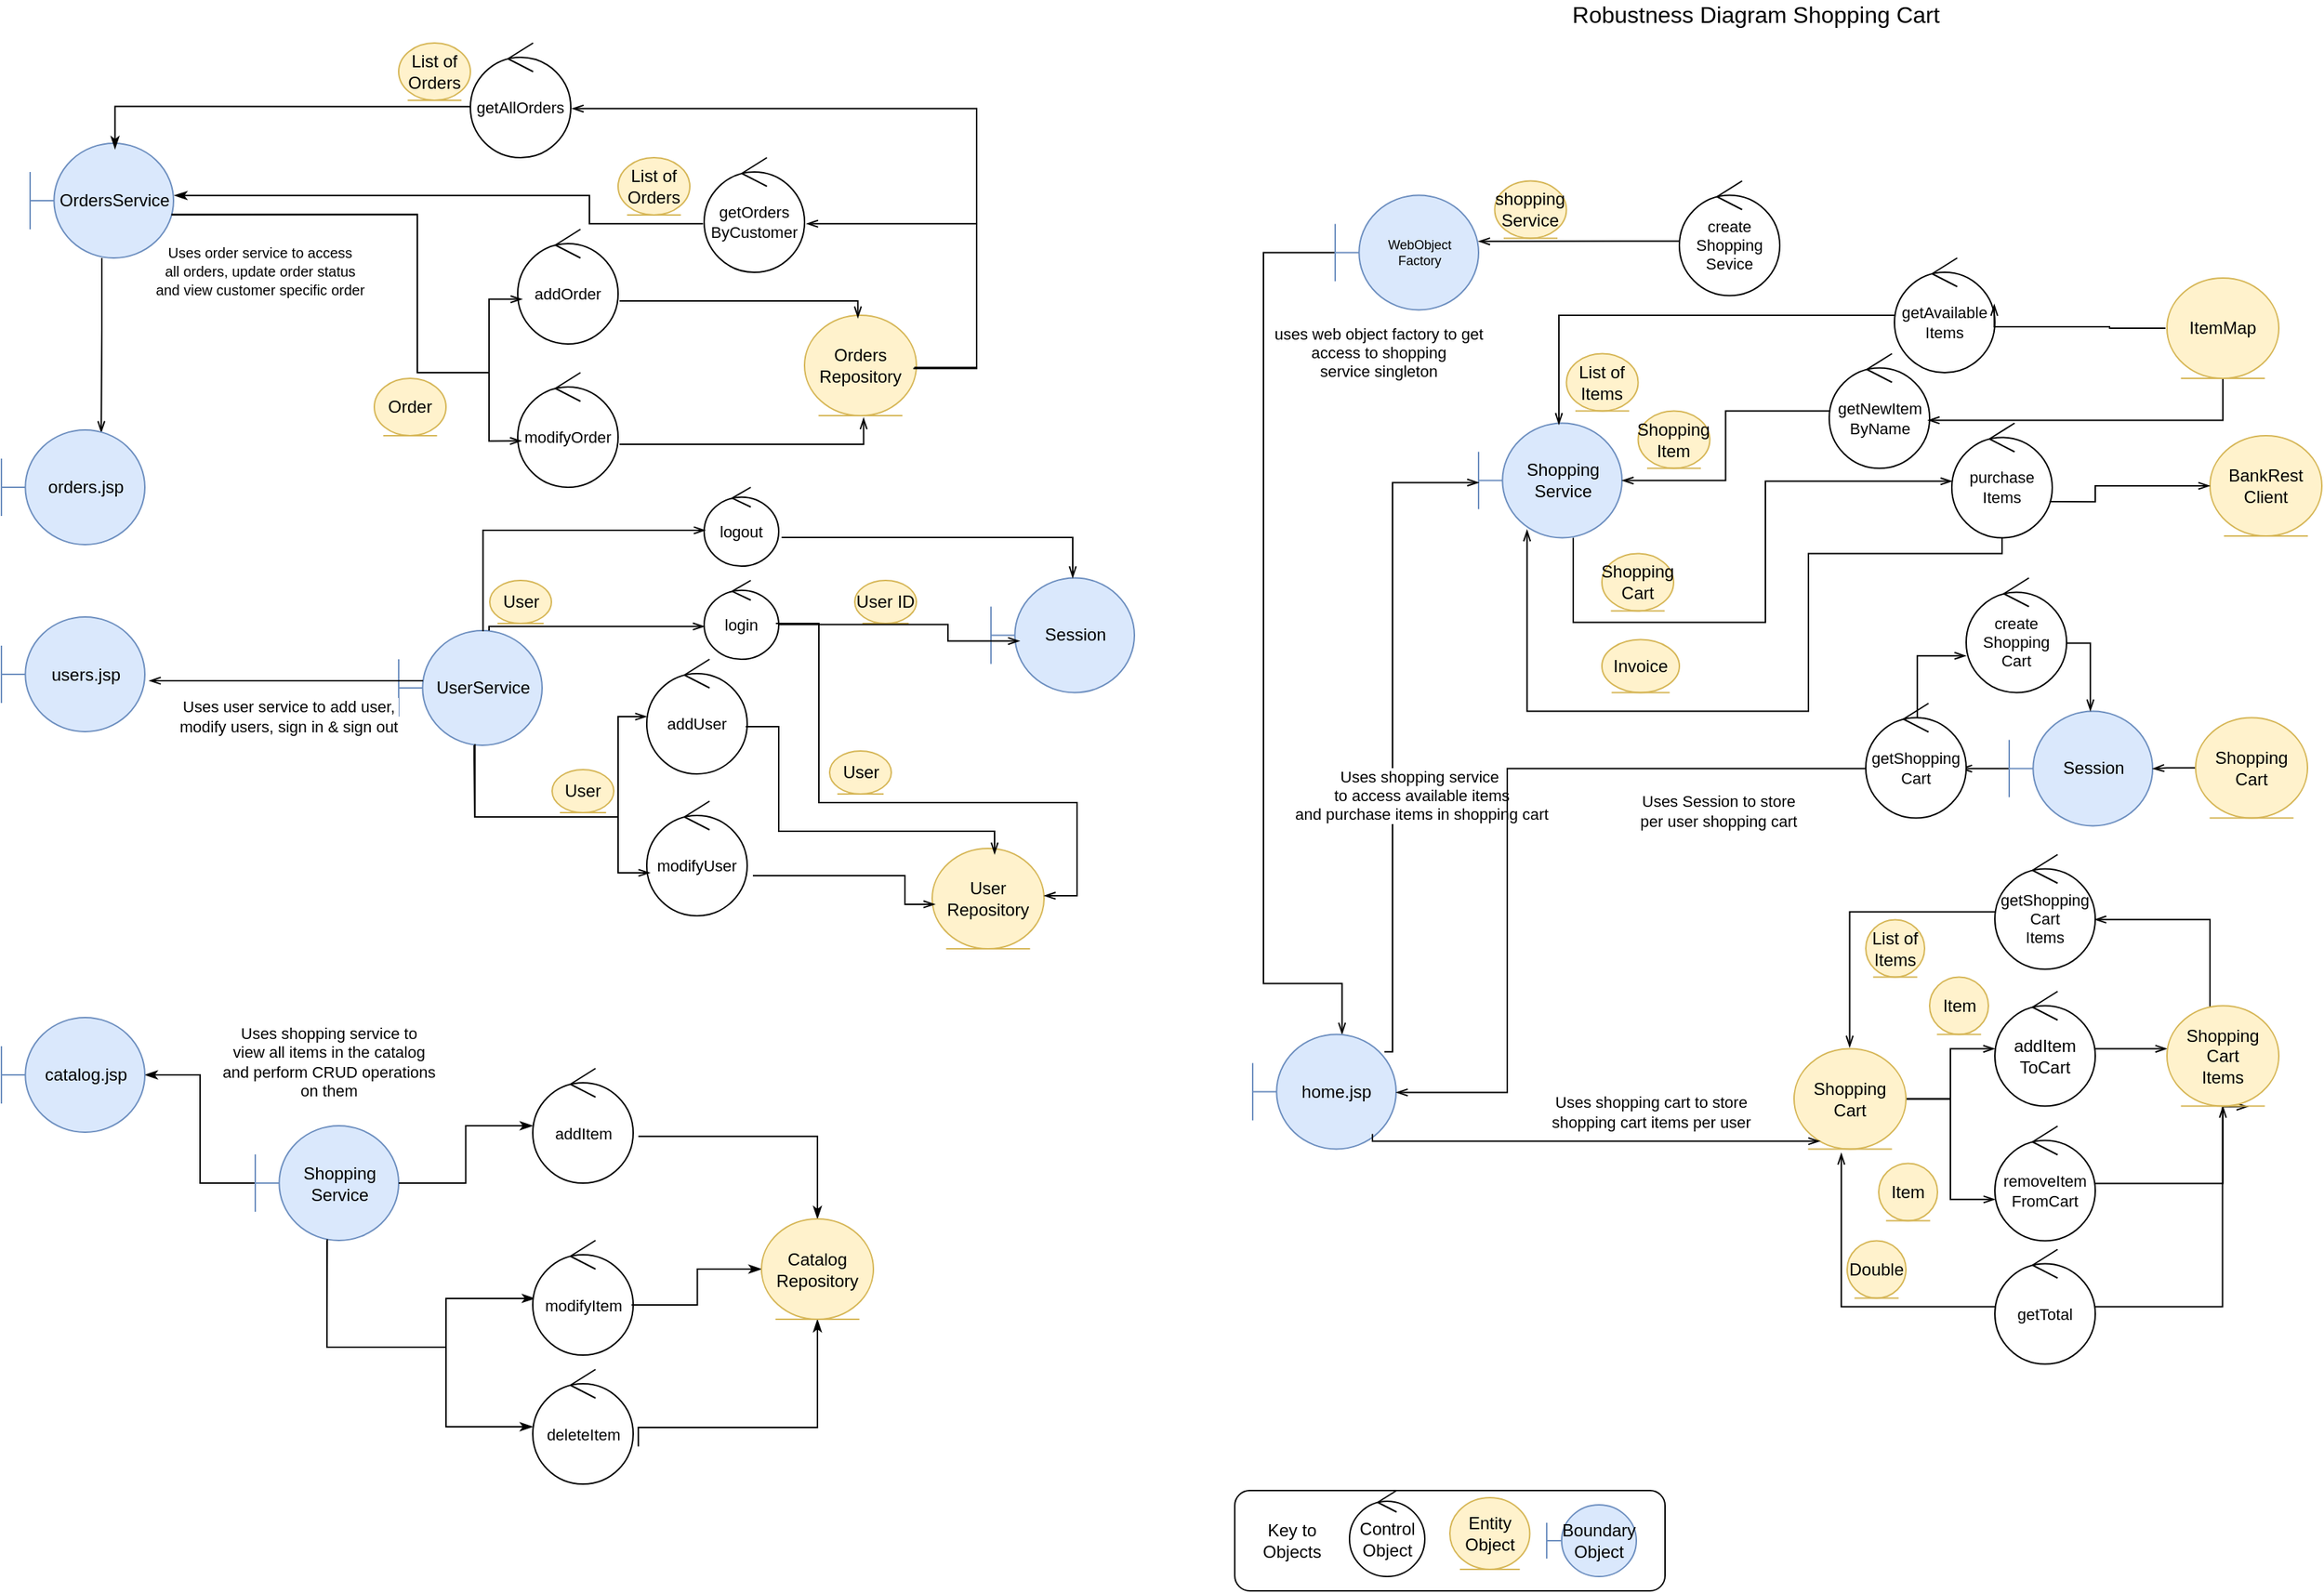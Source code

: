<mxfile version="15.3.5" type="device"><diagram id="0575e87b-8c2b-2d22-6455-2bd15a80e59f" name="Page-1"><mxGraphModel dx="1618" dy="559" grid="1" gridSize="10" guides="1" tooltips="1" connect="0" arrows="1" fold="1" page="1" pageScale="1" pageWidth="827" pageHeight="1169" background="#ffffff" math="0" shadow="0"><root><mxCell id="0"/><mxCell id="1" parent="0"/><mxCell id="65" value="" style="rounded=1;whiteSpace=wrap;html=1;" parent="1" vertex="1"><mxGeometry x="50" y="1050" width="300" height="70" as="geometry"/></mxCell><mxCell id="59" value="Control Object" style="ellipse;shape=umlControl;whiteSpace=wrap;html=1;" parent="1" vertex="1"><mxGeometry x="130" y="1050" width="52.5" height="60" as="geometry"/></mxCell><mxCell id="60" value="Entity Object" style="ellipse;shape=umlEntity;whiteSpace=wrap;html=1;fillColor=#fff2cc;strokeColor=#d6b656;" parent="1" vertex="1"><mxGeometry x="200" y="1055" width="55.71" height="50" as="geometry"/></mxCell><mxCell id="61" value="Boundary Object" style="shape=umlBoundary;whiteSpace=wrap;html=1;fillColor=#dae8fc;strokeColor=#6c8ebf;" parent="1" vertex="1"><mxGeometry x="267.5" y="1060" width="62.5" height="50" as="geometry"/></mxCell><mxCell id="62" value="Key to Objects" style="text;html=1;strokeColor=none;fillColor=none;align=center;verticalAlign=middle;whiteSpace=wrap;rounded=0;" parent="1" vertex="1"><mxGeometry x="70" y="1075" width="40" height="20" as="geometry"/></mxCell><mxCell id="66" value="Robustness Diagram Shopping Cart" style="text;html=1;strokeColor=none;fillColor=none;align=center;verticalAlign=middle;whiteSpace=wrap;rounded=0;fontSize=16;" parent="1" vertex="1"><mxGeometry x="206" y="10" width="415" height="20" as="geometry"/></mxCell><mxCell id="hsn06Shv7mrSaAfWIybt-96" style="edgeStyle=orthogonalEdgeStyle;rounded=0;orthogonalLoop=1;jettySize=auto;html=1;entryX=0.004;entryY=0.507;entryDx=0;entryDy=0;entryPerimeter=0;endArrow=openThin;endFill=0;fontSize=11;" parent="1" source="hsn06Shv7mrSaAfWIybt-66" target="hsn06Shv7mrSaAfWIybt-86" edge="1"><mxGeometry relative="1" as="geometry"><Array as="points"><mxPoint x="286" y="444.25"/><mxPoint x="420" y="444.25"/><mxPoint x="420" y="346.25"/></Array></mxGeometry></mxCell><mxCell id="hsn06Shv7mrSaAfWIybt-66" value="Shopping&lt;br&gt;Service" style="shape=umlBoundary;whiteSpace=wrap;html=1;fillColor=#dae8fc;strokeColor=#6c8ebf;" parent="1" vertex="1"><mxGeometry x="220" y="305.25" width="100" height="80" as="geometry"/></mxCell><mxCell id="hsn06Shv7mrSaAfWIybt-128" style="edgeStyle=orthogonalEdgeStyle;rounded=0;orthogonalLoop=1;jettySize=auto;html=1;endArrow=openThin;endFill=0;fontSize=11;entryX=0.943;entryY=0.569;entryDx=0;entryDy=0;entryPerimeter=0;" parent="1" source="hsn06Shv7mrSaAfWIybt-67" target="hsn06Shv7mrSaAfWIybt-79" edge="1"><mxGeometry relative="1" as="geometry"><Array as="points"><mxPoint x="580" y="546.25"/></Array></mxGeometry></mxCell><mxCell id="hsn06Shv7mrSaAfWIybt-67" value="Session" style="shape=umlBoundary;whiteSpace=wrap;html=1;fillColor=#dae8fc;strokeColor=#6c8ebf;" parent="1" vertex="1"><mxGeometry x="590" y="506.25" width="100" height="80" as="geometry"/></mxCell><mxCell id="hsn06Shv7mrSaAfWIybt-70" value="Invoice" style="ellipse;shape=umlEntity;whiteSpace=wrap;html=1;fillColor=#fff2cc;strokeColor=#d6b656;" parent="1" vertex="1"><mxGeometry x="306" y="456.25" width="54" height="37" as="geometry"/></mxCell><mxCell id="hsn06Shv7mrSaAfWIybt-110" value="uses web object factory to get &lt;br&gt;access to shopping &lt;br&gt;service singleton" style="edgeStyle=orthogonalEdgeStyle;rounded=0;orthogonalLoop=1;jettySize=auto;html=1;entryX=0.623;entryY=0;entryDx=0;entryDy=0;entryPerimeter=0;endArrow=openThin;endFill=0;fontSize=11;" parent="1" source="hsn06Shv7mrSaAfWIybt-71" target="hsn06Shv7mrSaAfWIybt-72" edge="1"><mxGeometry x="-1" y="76" relative="1" as="geometry"><mxPoint x="30" y="-6" as="offset"/><Array as="points"><mxPoint x="70" y="186.25"/><mxPoint x="70" y="696.25"/><mxPoint x="125" y="696.25"/></Array></mxGeometry></mxCell><mxCell id="hsn06Shv7mrSaAfWIybt-71" value="WebObject&lt;br&gt;Factory" style="shape=umlBoundary;whiteSpace=wrap;html=1;fillColor=#dae8fc;strokeColor=#6c8ebf;fontSize=9;" parent="1" vertex="1"><mxGeometry x="120" y="146.25" width="100" height="80" as="geometry"/></mxCell><mxCell id="hsn06Shv7mrSaAfWIybt-134" value="Uses shopping service&amp;nbsp;&lt;br&gt;to access available items&lt;br&gt;and purchase items in shopping cart" style="edgeStyle=orthogonalEdgeStyle;rounded=0;orthogonalLoop=1;jettySize=auto;html=1;entryX=0.002;entryY=0.518;entryDx=0;entryDy=0;entryPerimeter=0;endArrow=openThin;endFill=0;fontSize=11;exitX=0.918;exitY=0.152;exitDx=0;exitDy=0;exitPerimeter=0;" parent="1" source="hsn06Shv7mrSaAfWIybt-72" target="hsn06Shv7mrSaAfWIybt-66" edge="1"><mxGeometry x="-0.197" y="-20" relative="1" as="geometry"><Array as="points"><mxPoint x="160" y="744.25"/><mxPoint x="160" y="346.25"/></Array><mxPoint y="1" as="offset"/></mxGeometry></mxCell><mxCell id="hsn06Shv7mrSaAfWIybt-72" value="home.jsp" style="shape=umlBoundary;whiteSpace=wrap;html=1;fillColor=#dae8fc;strokeColor=#6c8ebf;" parent="1" vertex="1"><mxGeometry x="62.5" y="731.75" width="100" height="80" as="geometry"/></mxCell><mxCell id="hsn06Shv7mrSaAfWIybt-117" style="edgeStyle=orthogonalEdgeStyle;rounded=0;orthogonalLoop=1;jettySize=auto;html=1;endArrow=openThin;endFill=0;fontSize=11;" parent="1" source="hsn06Shv7mrSaAfWIybt-73" edge="1"><mxGeometry relative="1" as="geometry"><mxPoint x="700" y="741.75" as="targetPoint"/></mxGeometry></mxCell><mxCell id="hsn06Shv7mrSaAfWIybt-73" value="addItem&lt;br style=&quot;font-size: 12px;&quot;&gt;ToCart" style="ellipse;shape=umlControl;whiteSpace=wrap;html=1;fontSize=12;" parent="1" vertex="1"><mxGeometry x="580" y="701.75" width="70" height="80" as="geometry"/></mxCell><mxCell id="hsn06Shv7mrSaAfWIybt-118" style="edgeStyle=orthogonalEdgeStyle;rounded=0;orthogonalLoop=1;jettySize=auto;html=1;endArrow=openThin;endFill=0;fontSize=11;" parent="1" source="hsn06Shv7mrSaAfWIybt-74" target="hsn06Shv7mrSaAfWIybt-102" edge="1"><mxGeometry relative="1" as="geometry"/></mxCell><mxCell id="hsn06Shv7mrSaAfWIybt-74" value="removeItem&lt;br style=&quot;font-size: 11px;&quot;&gt;FromCart" style="ellipse;shape=umlControl;whiteSpace=wrap;html=1;fontSize=11;" parent="1" vertex="1"><mxGeometry x="580" y="795.75" width="70" height="80" as="geometry"/></mxCell><mxCell id="hsn06Shv7mrSaAfWIybt-109" style="edgeStyle=orthogonalEdgeStyle;rounded=0;orthogonalLoop=1;jettySize=auto;html=1;endArrow=openThin;endFill=0;fontSize=11;entryX=0.999;entryY=0.402;entryDx=0;entryDy=0;entryPerimeter=0;" parent="1" source="hsn06Shv7mrSaAfWIybt-75" target="hsn06Shv7mrSaAfWIybt-71" edge="1"><mxGeometry relative="1" as="geometry"><Array as="points"><mxPoint x="320" y="178.25"/><mxPoint x="320" y="178.25"/></Array></mxGeometry></mxCell><mxCell id="hsn06Shv7mrSaAfWIybt-75" value="create&lt;br&gt;Shopping&lt;br&gt;Sevice" style="ellipse;shape=umlControl;whiteSpace=wrap;html=1;fontSize=11;" parent="1" vertex="1"><mxGeometry x="360" y="136.25" width="70" height="80" as="geometry"/></mxCell><mxCell id="hsn06Shv7mrSaAfWIybt-93" style="edgeStyle=orthogonalEdgeStyle;rounded=0;orthogonalLoop=1;jettySize=auto;html=1;entryX=0.56;entryY=0.013;entryDx=0;entryDy=0;entryPerimeter=0;endArrow=openThin;endFill=0;fontSize=11;" parent="1" source="hsn06Shv7mrSaAfWIybt-76" target="hsn06Shv7mrSaAfWIybt-66" edge="1"><mxGeometry relative="1" as="geometry"/></mxCell><mxCell id="hsn06Shv7mrSaAfWIybt-76" value="getAvailable&lt;br style=&quot;font-size: 11px;&quot;&gt;Items" style="ellipse;shape=umlControl;whiteSpace=wrap;html=1;fontSize=11;" parent="1" vertex="1"><mxGeometry x="510" y="190" width="70" height="80" as="geometry"/></mxCell><mxCell id="hsn06Shv7mrSaAfWIybt-120" style="edgeStyle=orthogonalEdgeStyle;rounded=0;orthogonalLoop=1;jettySize=auto;html=1;endArrow=openThin;endFill=0;fontSize=11;" parent="1" source="hsn06Shv7mrSaAfWIybt-77" edge="1"><mxGeometry relative="1" as="geometry"><mxPoint x="478.75" y="740.75" as="targetPoint"/><Array as="points"><mxPoint x="478.75" y="646.75"/><mxPoint x="478.75" y="740.75"/></Array></mxGeometry></mxCell><mxCell id="hsn06Shv7mrSaAfWIybt-77" value="getShopping&lt;br&gt;Cart&lt;br&gt;Items" style="ellipse;shape=umlControl;whiteSpace=wrap;html=1;fontSize=11;" parent="1" vertex="1"><mxGeometry x="580" y="606.25" width="70" height="80" as="geometry"/></mxCell><mxCell id="hsn06Shv7mrSaAfWIybt-119" style="edgeStyle=orthogonalEdgeStyle;rounded=0;orthogonalLoop=1;jettySize=auto;html=1;entryX=0.726;entryY=1.006;entryDx=0;entryDy=0;entryPerimeter=0;endArrow=openThin;endFill=0;fontSize=11;" parent="1" source="hsn06Shv7mrSaAfWIybt-78" target="hsn06Shv7mrSaAfWIybt-102" edge="1"><mxGeometry relative="1" as="geometry"><Array as="points"><mxPoint x="738.75" y="921.75"/><mxPoint x="738.75" y="781.75"/></Array></mxGeometry></mxCell><mxCell id="hsn06Shv7mrSaAfWIybt-124" value="" style="edgeStyle=orthogonalEdgeStyle;rounded=0;orthogonalLoop=1;jettySize=auto;html=1;entryX=0.422;entryY=1.039;entryDx=0;entryDy=0;entryPerimeter=0;endArrow=openThin;endFill=0;fontSize=11;" parent="1" source="hsn06Shv7mrSaAfWIybt-78" target="hsn06Shv7mrSaAfWIybt-103" edge="1"><mxGeometry x="-0.254" y="-30" relative="1" as="geometry"><mxPoint as="offset"/></mxGeometry></mxCell><mxCell id="hsn06Shv7mrSaAfWIybt-78" value="getTotal" style="ellipse;shape=umlControl;whiteSpace=wrap;html=1;fontSize=11;" parent="1" vertex="1"><mxGeometry x="580" y="881.75" width="70" height="80" as="geometry"/></mxCell><mxCell id="hsn06Shv7mrSaAfWIybt-115" value="Uses Session to store &lt;br&gt;per user shopping cart" style="edgeStyle=orthogonalEdgeStyle;rounded=0;orthogonalLoop=1;jettySize=auto;html=1;endArrow=openThin;endFill=0;fontSize=11;" parent="1" source="hsn06Shv7mrSaAfWIybt-79" target="hsn06Shv7mrSaAfWIybt-72" edge="1"><mxGeometry x="-0.627" y="30" relative="1" as="geometry"><mxPoint x="201.77" y="336.25" as="targetPoint"/><mxPoint as="offset"/><Array as="points"><mxPoint x="240" y="546.25"/><mxPoint x="240" y="772.25"/></Array></mxGeometry></mxCell><mxCell id="hsn06Shv7mrSaAfWIybt-131" style="edgeStyle=orthogonalEdgeStyle;rounded=0;orthogonalLoop=1;jettySize=auto;html=1;entryX=-0.001;entryY=0.679;entryDx=0;entryDy=0;entryPerimeter=0;endArrow=openThin;endFill=0;fontSize=11;exitX=0.513;exitY=0.151;exitDx=0;exitDy=0;exitPerimeter=0;" parent="1" source="hsn06Shv7mrSaAfWIybt-79" target="hsn06Shv7mrSaAfWIybt-80" edge="1"><mxGeometry relative="1" as="geometry"><mxPoint x="365.46" y="398.19" as="targetPoint"/><Array as="points"><mxPoint x="526" y="467.25"/></Array></mxGeometry></mxCell><mxCell id="hsn06Shv7mrSaAfWIybt-79" value="getShopping&lt;br&gt;Cart" style="ellipse;shape=umlControl;whiteSpace=wrap;html=1;fontSize=11;" parent="1" vertex="1"><mxGeometry x="490" y="500.75" width="70" height="80" as="geometry"/></mxCell><mxCell id="hsn06Shv7mrSaAfWIybt-112" style="edgeStyle=orthogonalEdgeStyle;rounded=0;orthogonalLoop=1;jettySize=auto;html=1;endArrow=openThin;endFill=0;fontSize=11;exitX=0.987;exitY=0.568;exitDx=0;exitDy=0;exitPerimeter=0;entryX=0.566;entryY=-0.001;entryDx=0;entryDy=0;entryPerimeter=0;" parent="1" source="hsn06Shv7mrSaAfWIybt-80" target="hsn06Shv7mrSaAfWIybt-67" edge="1"><mxGeometry relative="1" as="geometry"><mxPoint x="435.25" y="392.809" as="sourcePoint"/><mxPoint x="520" y="476.25" as="targetPoint"/><Array as="points"><mxPoint x="647" y="458.25"/></Array></mxGeometry></mxCell><mxCell id="hsn06Shv7mrSaAfWIybt-80" value="create&lt;br&gt;Shopping&lt;br&gt;Cart" style="ellipse;shape=umlControl;whiteSpace=wrap;html=1;fontSize=11;" parent="1" vertex="1"><mxGeometry x="560" y="413.25" width="70" height="80" as="geometry"/></mxCell><mxCell id="hsn06Shv7mrSaAfWIybt-94" style="edgeStyle=orthogonalEdgeStyle;rounded=0;orthogonalLoop=1;jettySize=auto;html=1;endArrow=openThin;endFill=0;fontSize=11;" parent="1" source="hsn06Shv7mrSaAfWIybt-83" target="hsn06Shv7mrSaAfWIybt-66" edge="1"><mxGeometry relative="1" as="geometry"/></mxCell><mxCell id="hsn06Shv7mrSaAfWIybt-83" value="getNewItem&lt;br&gt;ByName" style="ellipse;shape=umlControl;whiteSpace=wrap;html=1;fontSize=11;" parent="1" vertex="1"><mxGeometry x="464.5" y="256.75" width="70" height="80" as="geometry"/></mxCell><mxCell id="hsn06Shv7mrSaAfWIybt-97" style="edgeStyle=orthogonalEdgeStyle;rounded=0;orthogonalLoop=1;jettySize=auto;html=1;entryX=0.338;entryY=0.929;entryDx=0;entryDy=0;entryPerimeter=0;endArrow=openThin;endFill=0;fontSize=11;" parent="1" source="hsn06Shv7mrSaAfWIybt-86" target="hsn06Shv7mrSaAfWIybt-66" edge="1"><mxGeometry relative="1" as="geometry"><Array as="points"><mxPoint x="585" y="396.25"/><mxPoint x="450" y="396.25"/><mxPoint x="450" y="506.25"/><mxPoint x="254" y="506.25"/></Array></mxGeometry></mxCell><mxCell id="hsn06Shv7mrSaAfWIybt-86" value="purchase&lt;br&gt;Items" style="ellipse;shape=umlControl;whiteSpace=wrap;html=1;fontSize=11;" parent="1" vertex="1"><mxGeometry x="550" y="305.25" width="70" height="80" as="geometry"/></mxCell><mxCell id="hsn06Shv7mrSaAfWIybt-87" value="Shopping Cart" style="ellipse;shape=umlEntity;whiteSpace=wrap;html=1;fillColor=#fff2cc;strokeColor=#d6b656;" parent="1" vertex="1"><mxGeometry x="306" y="396.25" width="50" height="40" as="geometry"/></mxCell><mxCell id="hsn06Shv7mrSaAfWIybt-95" style="edgeStyle=orthogonalEdgeStyle;rounded=0;orthogonalLoop=1;jettySize=auto;html=1;endArrow=openThin;endFill=0;fontSize=11;entryX=0.983;entryY=0.581;entryDx=0;entryDy=0;entryPerimeter=0;" parent="1" source="hsn06Shv7mrSaAfWIybt-88" target="hsn06Shv7mrSaAfWIybt-83" edge="1"><mxGeometry relative="1" as="geometry"><mxPoint x="476" y="345.25" as="targetPoint"/><Array as="points"><mxPoint x="739" y="303"/></Array></mxGeometry></mxCell><mxCell id="hsn06Shv7mrSaAfWIybt-100" style="edgeStyle=orthogonalEdgeStyle;rounded=0;orthogonalLoop=1;jettySize=auto;html=1;entryX=0.994;entryY=0.403;entryDx=0;entryDy=0;entryPerimeter=0;endArrow=openThin;endFill=0;fontSize=11;exitX=-0.013;exitY=0.5;exitDx=0;exitDy=0;exitPerimeter=0;" parent="1" source="hsn06Shv7mrSaAfWIybt-88" target="hsn06Shv7mrSaAfWIybt-76" edge="1"><mxGeometry relative="1" as="geometry"><Array as="points"><mxPoint x="660" y="239"/><mxPoint x="660" y="238"/><mxPoint x="580" y="238"/></Array></mxGeometry></mxCell><mxCell id="hsn06Shv7mrSaAfWIybt-88" value="ItemMap" style="ellipse;shape=umlEntity;whiteSpace=wrap;html=1;fillColor=#fff2cc;strokeColor=#d6b656;" parent="1" vertex="1"><mxGeometry x="700" y="204" width="78" height="70" as="geometry"/></mxCell><mxCell id="hsn06Shv7mrSaAfWIybt-98" value="List of Items" style="ellipse;shape=umlEntity;whiteSpace=wrap;html=1;fillColor=#fff2cc;strokeColor=#d6b656;" parent="1" vertex="1"><mxGeometry x="281.25" y="256.75" width="50" height="40" as="geometry"/></mxCell><mxCell id="hsn06Shv7mrSaAfWIybt-99" value="Shopping&lt;br&gt;Item" style="ellipse;shape=umlEntity;whiteSpace=wrap;html=1;fillColor=#fff2cc;strokeColor=#d6b656;" parent="1" vertex="1"><mxGeometry x="331.25" y="296.75" width="50" height="40" as="geometry"/></mxCell><mxCell id="hsn06Shv7mrSaAfWIybt-133" style="edgeStyle=orthogonalEdgeStyle;rounded=0;orthogonalLoop=1;jettySize=auto;html=1;endArrow=openThin;endFill=0;fontSize=11;" parent="1" source="hsn06Shv7mrSaAfWIybt-101" target="hsn06Shv7mrSaAfWIybt-67" edge="1"><mxGeometry relative="1" as="geometry"/></mxCell><mxCell id="hsn06Shv7mrSaAfWIybt-101" value="Shopping Cart" style="ellipse;shape=umlEntity;whiteSpace=wrap;html=1;fillColor=#fff2cc;strokeColor=#d6b656;" parent="1" vertex="1"><mxGeometry x="720" y="510.75" width="78" height="70" as="geometry"/></mxCell><mxCell id="hsn06Shv7mrSaAfWIybt-116" style="edgeStyle=orthogonalEdgeStyle;rounded=0;orthogonalLoop=1;jettySize=auto;html=1;entryX=0.994;entryY=0.567;entryDx=0;entryDy=0;entryPerimeter=0;endArrow=openThin;endFill=0;fontSize=11;" parent="1" source="hsn06Shv7mrSaAfWIybt-102" target="hsn06Shv7mrSaAfWIybt-77" edge="1"><mxGeometry relative="1" as="geometry"><Array as="points"><mxPoint x="730" y="746.75"/><mxPoint x="730" y="651.75"/></Array></mxGeometry></mxCell><mxCell id="hsn06Shv7mrSaAfWIybt-102" value="Shopping Cart&lt;br&gt;Items" style="ellipse;shape=umlEntity;whiteSpace=wrap;html=1;fillColor=#fff2cc;strokeColor=#d6b656;" parent="1" vertex="1"><mxGeometry x="700" y="711.75" width="78" height="70" as="geometry"/></mxCell><mxCell id="hsn06Shv7mrSaAfWIybt-121" style="edgeStyle=orthogonalEdgeStyle;rounded=0;orthogonalLoop=1;jettySize=auto;html=1;endArrow=openThin;endFill=0;fontSize=11;" parent="1" source="hsn06Shv7mrSaAfWIybt-103" target="hsn06Shv7mrSaAfWIybt-73" edge="1"><mxGeometry relative="1" as="geometry"/></mxCell><mxCell id="hsn06Shv7mrSaAfWIybt-122" style="edgeStyle=orthogonalEdgeStyle;rounded=0;orthogonalLoop=1;jettySize=auto;html=1;entryX=0.003;entryY=0.639;entryDx=0;entryDy=0;entryPerimeter=0;endArrow=openThin;endFill=0;fontSize=11;" parent="1" source="hsn06Shv7mrSaAfWIybt-103" target="hsn06Shv7mrSaAfWIybt-74" edge="1"><mxGeometry relative="1" as="geometry"/></mxCell><mxCell id="hsn06Shv7mrSaAfWIybt-103" value="Shopping Cart" style="ellipse;shape=umlEntity;whiteSpace=wrap;html=1;fillColor=#fff2cc;strokeColor=#d6b656;" parent="1" vertex="1"><mxGeometry x="440" y="741.75" width="78" height="70" as="geometry"/></mxCell><mxCell id="hsn06Shv7mrSaAfWIybt-108" value="shopping&lt;br&gt;Service" style="ellipse;shape=umlEntity;whiteSpace=wrap;html=1;fillColor=#fff2cc;strokeColor=#d6b656;" parent="1" vertex="1"><mxGeometry x="231.25" y="136.25" width="50" height="40" as="geometry"/></mxCell><mxCell id="hsn06Shv7mrSaAfWIybt-125" value="Item" style="ellipse;shape=umlEntity;whiteSpace=wrap;html=1;fillColor=#fff2cc;strokeColor=#d6b656;" parent="1" vertex="1"><mxGeometry x="534.5" y="691.75" width="41" height="40" as="geometry"/></mxCell><mxCell id="hsn06Shv7mrSaAfWIybt-126" value="Item" style="ellipse;shape=umlEntity;whiteSpace=wrap;html=1;fillColor=#fff2cc;strokeColor=#d6b656;" parent="1" vertex="1"><mxGeometry x="499" y="821.75" width="41" height="40" as="geometry"/></mxCell><mxCell id="hsn06Shv7mrSaAfWIybt-127" value="List of Items" style="ellipse;shape=umlEntity;whiteSpace=wrap;html=1;fillColor=#fff2cc;strokeColor=#d6b656;" parent="1" vertex="1"><mxGeometry x="490" y="651.75" width="41" height="40" as="geometry"/></mxCell><mxCell id="a5RjnmAARQbRS1fINtlP-67" value="Double" style="ellipse;shape=umlEntity;whiteSpace=wrap;html=1;fillColor=#fff2cc;strokeColor=#d6b656;" parent="1" vertex="1"><mxGeometry x="477" y="875.75" width="41" height="40" as="geometry"/></mxCell><mxCell id="a5RjnmAARQbRS1fINtlP-69" value="OrdersService" style="shape=umlBoundary;whiteSpace=wrap;html=1;fillColor=#dae8fc;strokeColor=#6c8ebf;" parent="1" vertex="1"><mxGeometry x="-790" y="110" width="100" height="80" as="geometry"/></mxCell><mxCell id="a5RjnmAARQbRS1fINtlP-70" value="&lt;font style=&quot;font-size: 10px&quot;&gt;Uses order service to access &lt;br&gt;all orders, update order status&lt;br&gt;and view customer specific order&lt;/font&gt;" style="edgeStyle=orthogonalEdgeStyle;rounded=0;orthogonalLoop=1;jettySize=auto;html=1;endArrow=openThin;endFill=0;fontSize=11;entryX=0.696;entryY=0.024;entryDx=0;entryDy=0;entryPerimeter=0;" parent="1" source="a5RjnmAARQbRS1fINtlP-69" target="a5RjnmAARQbRS1fINtlP-87" edge="1"><mxGeometry x="-0.849" y="110" relative="1" as="geometry"><mxPoint as="offset"/><mxPoint x="150" y="380" as="sourcePoint"/><mxPoint x="154.8" y="925.5" as="targetPoint"/><Array as="points"><mxPoint x="-740" y="240"/><mxPoint x="-740" y="240"/></Array></mxGeometry></mxCell><mxCell id="a5RjnmAARQbRS1fINtlP-71" value="getAllOrders" style="ellipse;shape=umlControl;whiteSpace=wrap;html=1;fontSize=11;" parent="1" vertex="1"><mxGeometry x="-483" y="40" width="70" height="80" as="geometry"/></mxCell><mxCell id="a5RjnmAARQbRS1fINtlP-72" value="getOrders&lt;br&gt;ByCustomer" style="ellipse;shape=umlControl;whiteSpace=wrap;html=1;fontSize=11;" parent="1" vertex="1"><mxGeometry x="-320" y="120" width="70" height="80" as="geometry"/></mxCell><mxCell id="a5RjnmAARQbRS1fINtlP-73" value="addOrder" style="ellipse;shape=umlControl;whiteSpace=wrap;html=1;fontSize=11;" parent="1" vertex="1"><mxGeometry x="-450" y="170" width="70" height="80" as="geometry"/></mxCell><mxCell id="a5RjnmAARQbRS1fINtlP-74" value="modifyOrder" style="ellipse;shape=umlControl;whiteSpace=wrap;html=1;fontSize=11;" parent="1" vertex="1"><mxGeometry x="-450" y="270" width="70" height="80" as="geometry"/></mxCell><mxCell id="a5RjnmAARQbRS1fINtlP-77" value="List of Orders" style="ellipse;shape=umlEntity;whiteSpace=wrap;html=1;fillColor=#fff2cc;strokeColor=#d6b656;" parent="1" vertex="1"><mxGeometry x="-533" y="40" width="50" height="40" as="geometry"/></mxCell><mxCell id="a5RjnmAARQbRS1fINtlP-79" value="List of Orders" style="ellipse;shape=umlEntity;whiteSpace=wrap;html=1;fillColor=#fff2cc;strokeColor=#d6b656;" parent="1" vertex="1"><mxGeometry x="-380" y="120" width="50" height="40" as="geometry"/></mxCell><mxCell id="a5RjnmAARQbRS1fINtlP-80" value="Orders&lt;br&gt;Repository" style="ellipse;shape=umlEntity;whiteSpace=wrap;html=1;fillColor=#fff2cc;strokeColor=#d6b656;" parent="1" vertex="1"><mxGeometry x="-250" y="230" width="78" height="70" as="geometry"/></mxCell><mxCell id="a5RjnmAARQbRS1fINtlP-81" value="" style="edgeStyle=orthogonalEdgeStyle;rounded=0;orthogonalLoop=1;jettySize=auto;html=1;endArrow=openThin;endFill=0;fontSize=11;exitX=0.985;exitY=0.62;exitDx=0;exitDy=0;exitPerimeter=0;entryX=0.045;entryY=0.61;entryDx=0;entryDy=0;entryPerimeter=0;" parent="1" source="a5RjnmAARQbRS1fINtlP-69" target="a5RjnmAARQbRS1fINtlP-73" edge="1"><mxGeometry x="0.341" y="29" relative="1" as="geometry"><Array as="points"><mxPoint x="-520" y="160"/><mxPoint x="-520" y="270"/><mxPoint x="-470" y="270"/><mxPoint x="-470" y="219"/></Array><mxPoint as="offset"/><mxPoint x="345.72" y="180.04" as="sourcePoint"/><mxPoint x="450" y="260" as="targetPoint"/></mxGeometry></mxCell><mxCell id="a5RjnmAARQbRS1fINtlP-82" value="" style="edgeStyle=orthogonalEdgeStyle;rounded=0;orthogonalLoop=1;jettySize=auto;html=1;endArrow=openThin;endFill=0;fontSize=11;exitX=0.985;exitY=0.623;exitDx=0;exitDy=0;exitPerimeter=0;entryX=0.039;entryY=0.596;entryDx=0;entryDy=0;entryPerimeter=0;" parent="1" source="a5RjnmAARQbRS1fINtlP-69" target="a5RjnmAARQbRS1fINtlP-74" edge="1"><mxGeometry x="0.341" y="29" relative="1" as="geometry"><Array as="points"><mxPoint x="-520" y="160"/><mxPoint x="-520" y="270"/><mxPoint x="-470" y="270"/><mxPoint x="-470" y="318"/></Array><mxPoint as="offset"/><mxPoint x="294.61" y="150.0" as="sourcePoint"/><mxPoint x="538.0" y="216.64" as="targetPoint"/></mxGeometry></mxCell><mxCell id="a5RjnmAARQbRS1fINtlP-85" style="edgeStyle=orthogonalEdgeStyle;rounded=0;orthogonalLoop=1;jettySize=auto;html=1;endArrow=openThin;endFill=0;fontSize=11;entryX=0.528;entryY=1.02;entryDx=0;entryDy=0;entryPerimeter=0;exitX=1.014;exitY=0.625;exitDx=0;exitDy=0;exitPerimeter=0;" parent="1" source="a5RjnmAARQbRS1fINtlP-74" target="a5RjnmAARQbRS1fINtlP-80" edge="1"><mxGeometry relative="1" as="geometry"><mxPoint x="-48.855" y="249.999" as="sourcePoint"/><mxPoint x="-189.0" y="250.13" as="targetPoint"/><Array as="points"><mxPoint x="-209" y="320"/></Array></mxGeometry></mxCell><mxCell id="a5RjnmAARQbRS1fINtlP-86" style="edgeStyle=orthogonalEdgeStyle;rounded=0;orthogonalLoop=1;jettySize=auto;html=1;endArrow=openThin;endFill=0;fontSize=11;entryX=0.477;entryY=0.028;entryDx=0;entryDy=0;entryPerimeter=0;exitX=1.014;exitY=0.625;exitDx=0;exitDy=0;exitPerimeter=0;" parent="1" source="a5RjnmAARQbRS1fINtlP-73" target="a5RjnmAARQbRS1fINtlP-80" edge="1"><mxGeometry relative="1" as="geometry"><mxPoint x="-210.02" y="290" as="sourcePoint"/><mxPoint x="-58.816" y="241.4" as="targetPoint"/><Array as="points"><mxPoint x="-213" y="220"/></Array></mxGeometry></mxCell><mxCell id="a5RjnmAARQbRS1fINtlP-87" value="orders.jsp" style="shape=umlBoundary;whiteSpace=wrap;html=1;fillColor=#dae8fc;strokeColor=#6c8ebf;" parent="1" vertex="1"><mxGeometry x="-810" y="310" width="100" height="80" as="geometry"/></mxCell><mxCell id="a5RjnmAARQbRS1fINtlP-90" value="" style="edgeStyle=orthogonalEdgeStyle;rounded=0;orthogonalLoop=1;jettySize=auto;html=1;endArrow=none;endFill=0;fontSize=11;startArrow=classicThin;startFill=1;exitX=0.592;exitY=0.05;exitDx=0;exitDy=0;exitPerimeter=0;entryX=-0.002;entryY=0.554;entryDx=0;entryDy=0;entryPerimeter=0;" parent="1" source="a5RjnmAARQbRS1fINtlP-69" target="a5RjnmAARQbRS1fINtlP-71" edge="1"><mxGeometry x="-0.849" y="110" relative="1" as="geometry"><mxPoint as="offset"/><mxPoint x="-690" y="160" as="sourcePoint"/><mxPoint x="-482" y="100" as="targetPoint"/><Array as="points"><mxPoint x="-731" y="84"/></Array></mxGeometry></mxCell><mxCell id="a5RjnmAARQbRS1fINtlP-91" value="" style="edgeStyle=orthogonalEdgeStyle;rounded=0;orthogonalLoop=1;jettySize=auto;html=1;endArrow=none;endFill=0;fontSize=11;startArrow=classicThin;startFill=1;exitX=1.006;exitY=0.455;exitDx=0;exitDy=0;exitPerimeter=0;entryX=-0.011;entryY=0.576;entryDx=0;entryDy=0;entryPerimeter=0;" parent="1" source="a5RjnmAARQbRS1fINtlP-69" target="a5RjnmAARQbRS1fINtlP-72" edge="1"><mxGeometry x="-0.849" y="110" relative="1" as="geometry"><mxPoint as="offset"/><mxPoint x="-679.97" y="159.72" as="sourcePoint"/><mxPoint x="-432.31" y="130.04" as="targetPoint"/><Array as="points"><mxPoint x="-400" y="146"/><mxPoint x="-400" y="166"/></Array></mxGeometry></mxCell><mxCell id="a5RjnmAARQbRS1fINtlP-92" style="edgeStyle=orthogonalEdgeStyle;rounded=0;orthogonalLoop=1;jettySize=auto;html=1;endArrow=openThin;endFill=0;fontSize=11;entryX=1.019;entryY=0.576;entryDx=0;entryDy=0;entryPerimeter=0;exitX=0.981;exitY=0.52;exitDx=0;exitDy=0;exitPerimeter=0;" parent="1" source="a5RjnmAARQbRS1fINtlP-80" target="a5RjnmAARQbRS1fINtlP-72" edge="1"><mxGeometry relative="1" as="geometry"><mxPoint x="-240.0" y="120.0" as="sourcePoint"/><mxPoint x="-69.796" y="101.4" as="targetPoint"/><Array as="points"><mxPoint x="-130" y="266"/><mxPoint x="-130" y="166"/></Array></mxGeometry></mxCell><mxCell id="a5RjnmAARQbRS1fINtlP-93" style="edgeStyle=orthogonalEdgeStyle;rounded=0;orthogonalLoop=1;jettySize=auto;html=1;endArrow=openThin;endFill=0;fontSize=11;entryX=1.012;entryY=0.572;entryDx=0;entryDy=0;entryPerimeter=0;exitX=0.972;exitY=0.53;exitDx=0;exitDy=0;exitPerimeter=0;" parent="1" source="a5RjnmAARQbRS1fINtlP-80" target="a5RjnmAARQbRS1fINtlP-71" edge="1"><mxGeometry relative="1" as="geometry"><mxPoint x="-104.812" y="260.33" as="sourcePoint"/><mxPoint x="-180.0" y="130.01" as="targetPoint"/><Array as="points"><mxPoint x="-130" y="267"/><mxPoint x="-130" y="86"/></Array></mxGeometry></mxCell><mxCell id="a5RjnmAARQbRS1fINtlP-94" value="users.jsp" style="shape=umlBoundary;whiteSpace=wrap;html=1;fillColor=#dae8fc;strokeColor=#6c8ebf;" parent="1" vertex="1"><mxGeometry x="-810" y="440.5" width="100" height="80" as="geometry"/></mxCell><mxCell id="a5RjnmAARQbRS1fINtlP-95" value="UserService" style="shape=umlBoundary;whiteSpace=wrap;html=1;fillColor=#dae8fc;strokeColor=#6c8ebf;" parent="1" vertex="1"><mxGeometry x="-533" y="450" width="100" height="80" as="geometry"/></mxCell><mxCell id="a5RjnmAARQbRS1fINtlP-96" value="&lt;font style=&quot;font-size: 11px&quot;&gt;Uses user service to add user, &lt;br&gt;modify users,&amp;nbsp;sign in &amp;amp; sign out&lt;/font&gt;" style="edgeStyle=orthogonalEdgeStyle;rounded=0;orthogonalLoop=1;jettySize=auto;html=1;endArrow=openThin;endFill=0;fontSize=11;entryX=1.03;entryY=0.556;entryDx=0;entryDy=0;entryPerimeter=0;exitX=0.17;exitY=0.438;exitDx=0;exitDy=0;exitPerimeter=0;" parent="1" source="a5RjnmAARQbRS1fINtlP-95" target="a5RjnmAARQbRS1fINtlP-94" edge="1"><mxGeometry x="-0.016" y="25" relative="1" as="geometry"><mxPoint as="offset"/><mxPoint x="-639.6" y="395.08" as="sourcePoint"/><mxPoint x="-640.0" y="517.0" as="targetPoint"/><Array as="points"><mxPoint x="-580" y="485"/><mxPoint x="-580" y="485"/></Array></mxGeometry></mxCell><mxCell id="a5RjnmAARQbRS1fINtlP-97" value="addUser" style="ellipse;shape=umlControl;whiteSpace=wrap;html=1;fontSize=11;" parent="1" vertex="1"><mxGeometry x="-360" y="470" width="70" height="80" as="geometry"/></mxCell><mxCell id="a5RjnmAARQbRS1fINtlP-98" value="modifyUser" style="ellipse;shape=umlControl;whiteSpace=wrap;html=1;fontSize=11;" parent="1" vertex="1"><mxGeometry x="-360" y="569" width="70" height="80" as="geometry"/></mxCell><mxCell id="a5RjnmAARQbRS1fINtlP-100" value="logout" style="ellipse;shape=umlControl;whiteSpace=wrap;html=1;fontSize=11;" parent="1" vertex="1"><mxGeometry x="-320" y="350" width="52" height="55" as="geometry"/></mxCell><mxCell id="a5RjnmAARQbRS1fINtlP-101" value="login" style="ellipse;shape=umlControl;whiteSpace=wrap;html=1;fontSize=11;" parent="1" vertex="1"><mxGeometry x="-320" y="415" width="52" height="55" as="geometry"/></mxCell><mxCell id="a5RjnmAARQbRS1fINtlP-102" value="" style="edgeStyle=orthogonalEdgeStyle;rounded=0;orthogonalLoop=1;jettySize=auto;html=1;endArrow=openThin;endFill=0;fontSize=11;exitX=0.526;exitY=1;exitDx=0;exitDy=0;exitPerimeter=0;" parent="1" source="a5RjnmAARQbRS1fINtlP-95" target="a5RjnmAARQbRS1fINtlP-97" edge="1"><mxGeometry x="-0.016" y="25" relative="1" as="geometry"><mxPoint as="offset"/><mxPoint x="-480" y="530" as="sourcePoint"/><mxPoint x="-650" y="596" as="targetPoint"/><Array as="points"><mxPoint x="-480" y="540"/><mxPoint x="-480" y="540"/><mxPoint x="-480" y="580"/><mxPoint x="-380" y="580"/><mxPoint x="-380" y="510"/></Array></mxGeometry></mxCell><mxCell id="a5RjnmAARQbRS1fINtlP-103" value="" style="edgeStyle=orthogonalEdgeStyle;rounded=0;orthogonalLoop=1;jettySize=auto;html=1;endArrow=openThin;endFill=0;fontSize=11;exitX=0.532;exitY=0.991;exitDx=0;exitDy=0;exitPerimeter=0;entryX=0.033;entryY=0.621;entryDx=0;entryDy=0;entryPerimeter=0;" parent="1" source="a5RjnmAARQbRS1fINtlP-95" target="a5RjnmAARQbRS1fINtlP-98" edge="1"><mxGeometry x="-0.016" y="25" relative="1" as="geometry"><mxPoint as="offset"/><mxPoint x="-483" y="530" as="sourcePoint"/><mxPoint x="-350" y="520" as="targetPoint"/><Array as="points"><mxPoint x="-480" y="580"/><mxPoint x="-380" y="580"/><mxPoint x="-380" y="619"/><mxPoint x="-358" y="619"/></Array></mxGeometry></mxCell><mxCell id="a5RjnmAARQbRS1fINtlP-104" value="" style="edgeStyle=orthogonalEdgeStyle;rounded=0;orthogonalLoop=1;jettySize=auto;html=1;endArrow=openThin;endFill=0;fontSize=11;exitX=0.588;exitY=0.007;exitDx=0;exitDy=0;exitPerimeter=0;entryX=0.017;entryY=0.546;entryDx=0;entryDy=0;entryPerimeter=0;" parent="1" source="a5RjnmAARQbRS1fINtlP-95" target="a5RjnmAARQbRS1fINtlP-100" edge="1"><mxGeometry x="-0.016" y="25" relative="1" as="geometry"><mxPoint as="offset"/><mxPoint x="-469.8" y="539.28" as="sourcePoint"/><mxPoint x="-347.69" y="628.68" as="targetPoint"/><Array as="points"><mxPoint x="-474" y="380"/></Array></mxGeometry></mxCell><mxCell id="a5RjnmAARQbRS1fINtlP-106" value="" style="edgeStyle=orthogonalEdgeStyle;rounded=0;orthogonalLoop=1;jettySize=auto;html=1;endArrow=openThin;endFill=0;fontSize=11;entryX=0.005;entryY=0.584;entryDx=0;entryDy=0;entryPerimeter=0;" parent="1" source="a5RjnmAARQbRS1fINtlP-95" target="a5RjnmAARQbRS1fINtlP-101" edge="1"><mxGeometry x="-0.016" y="25" relative="1" as="geometry"><mxPoint as="offset"/><mxPoint x="-464.2" y="460.56" as="sourcePoint"/><mxPoint x="-300" y="440" as="targetPoint"/><Array as="points"><mxPoint x="-470" y="447"/></Array></mxGeometry></mxCell><mxCell id="a5RjnmAARQbRS1fINtlP-108" value="Session" style="shape=umlBoundary;whiteSpace=wrap;html=1;fillColor=#dae8fc;strokeColor=#6c8ebf;" parent="1" vertex="1"><mxGeometry x="-120" y="413.25" width="100" height="80" as="geometry"/></mxCell><mxCell id="a5RjnmAARQbRS1fINtlP-116" value="Order" style="ellipse;shape=umlEntity;whiteSpace=wrap;html=1;fillColor=#fff2cc;strokeColor=#d6b656;" parent="1" vertex="1"><mxGeometry x="-550" y="274" width="50" height="40" as="geometry"/></mxCell><mxCell id="a5RjnmAARQbRS1fINtlP-117" value="User" style="ellipse;shape=umlEntity;whiteSpace=wrap;html=1;fillColor=#fff2cc;strokeColor=#d6b656;" parent="1" vertex="1"><mxGeometry x="-469.5" y="415" width="43" height="30" as="geometry"/></mxCell><mxCell id="a5RjnmAARQbRS1fINtlP-118" value="User ID" style="ellipse;shape=umlEntity;whiteSpace=wrap;html=1;fillColor=#fff2cc;strokeColor=#d6b656;" parent="1" vertex="1"><mxGeometry x="-215" y="415" width="43" height="30" as="geometry"/></mxCell><mxCell id="a5RjnmAARQbRS1fINtlP-121" value="User" style="ellipse;shape=umlEntity;whiteSpace=wrap;html=1;fillColor=#fff2cc;strokeColor=#d6b656;" parent="1" vertex="1"><mxGeometry x="-426" y="547" width="43" height="30" as="geometry"/></mxCell><mxCell id="a5RjnmAARQbRS1fINtlP-122" value="User&lt;br&gt;Repository" style="ellipse;shape=umlEntity;whiteSpace=wrap;html=1;fillColor=#fff2cc;strokeColor=#d6b656;" parent="1" vertex="1"><mxGeometry x="-161" y="602" width="78" height="70" as="geometry"/></mxCell><mxCell id="a5RjnmAARQbRS1fINtlP-123" value="" style="edgeStyle=orthogonalEdgeStyle;rounded=0;orthogonalLoop=1;jettySize=auto;html=1;endArrow=openThin;endFill=0;fontSize=11;exitX=0.986;exitY=0.588;exitDx=0;exitDy=0;exitPerimeter=0;entryX=0.558;entryY=0.057;entryDx=0;entryDy=0;entryPerimeter=0;" parent="1" source="a5RjnmAARQbRS1fINtlP-97" target="a5RjnmAARQbRS1fINtlP-122" edge="1"><mxGeometry x="-0.016" y="25" relative="1" as="geometry"><mxPoint as="offset"/><mxPoint x="-268.0" y="667" as="sourcePoint"/><mxPoint x="-145.89" y="756.4" as="targetPoint"/><Array as="points"><mxPoint x="-268" y="517"/><mxPoint x="-268" y="590"/><mxPoint x="-117" y="590"/></Array></mxGeometry></mxCell><mxCell id="a5RjnmAARQbRS1fINtlP-124" value="" style="edgeStyle=orthogonalEdgeStyle;rounded=0;orthogonalLoop=1;jettySize=auto;html=1;endArrow=openThin;endFill=0;fontSize=11;exitX=1.057;exitY=0.65;exitDx=0;exitDy=0;exitPerimeter=0;entryX=0.026;entryY=0.557;entryDx=0;entryDy=0;entryPerimeter=0;" parent="1" source="a5RjnmAARQbRS1fINtlP-98" target="a5RjnmAARQbRS1fINtlP-122" edge="1"><mxGeometry x="-0.016" y="25" relative="1" as="geometry"><mxPoint as="offset"/><mxPoint x="-268" y="585.04" as="sourcePoint"/><mxPoint x="-94.496" y="673.99" as="targetPoint"/><Array as="points"><mxPoint x="-180" y="621"/><mxPoint x="-180" y="641"/></Array></mxGeometry></mxCell><mxCell id="a5RjnmAARQbRS1fINtlP-126" value="" style="edgeStyle=orthogonalEdgeStyle;rounded=0;orthogonalLoop=1;jettySize=auto;html=1;endArrow=openThin;endFill=0;fontSize=11;exitX=1.038;exitY=0.636;exitDx=0;exitDy=0;exitPerimeter=0;entryX=0.57;entryY=0;entryDx=0;entryDy=0;entryPerimeter=0;" parent="1" source="a5RjnmAARQbRS1fINtlP-100" target="a5RjnmAARQbRS1fINtlP-108" edge="1"><mxGeometry x="-0.016" y="25" relative="1" as="geometry"><mxPoint as="offset"/><mxPoint x="-230" y="416.05" as="sourcePoint"/><mxPoint x="-56.496" y="505" as="targetPoint"/><Array as="points"><mxPoint x="-63" y="385"/></Array></mxGeometry></mxCell><mxCell id="a5RjnmAARQbRS1fINtlP-127" value="" style="edgeStyle=orthogonalEdgeStyle;rounded=0;orthogonalLoop=1;jettySize=auto;html=1;endArrow=openThin;endFill=0;fontSize=11;exitX=0.962;exitY=0.545;exitDx=0;exitDy=0;exitPerimeter=0;entryX=1;entryY=0.471;entryDx=0;entryDy=0;entryPerimeter=0;" parent="1" source="a5RjnmAARQbRS1fINtlP-101" target="a5RjnmAARQbRS1fINtlP-122" edge="1"><mxGeometry x="-0.016" y="25" relative="1" as="geometry"><mxPoint as="offset"/><mxPoint x="-240.004" y="459.98" as="sourcePoint"/><mxPoint x="33.02" y="489" as="targetPoint"/><Array as="points"><mxPoint x="-240" y="445"/><mxPoint x="-240" y="570"/><mxPoint x="-60" y="570"/><mxPoint x="-60" y="635"/></Array></mxGeometry></mxCell><mxCell id="a5RjnmAARQbRS1fINtlP-128" value="" style="edgeStyle=orthogonalEdgeStyle;rounded=0;orthogonalLoop=1;jettySize=auto;html=1;endArrow=openThin;endFill=0;fontSize=11;entryX=0.2;entryY=0.55;entryDx=0;entryDy=0;entryPerimeter=0;exitX=1;exitY=0.559;exitDx=0;exitDy=0;exitPerimeter=0;" parent="1" source="a5RjnmAARQbRS1fINtlP-101" target="a5RjnmAARQbRS1fINtlP-108" edge="1"><mxGeometry x="-0.016" y="25" relative="1" as="geometry"><mxPoint as="offset"/><mxPoint x="-200" y="480" as="sourcePoint"/><mxPoint x="-40.01" y="639.97" as="targetPoint"/><Array as="points"><mxPoint x="-150" y="446"/><mxPoint x="-150" y="457"/></Array></mxGeometry></mxCell><mxCell id="a5RjnmAARQbRS1fINtlP-129" value="User" style="ellipse;shape=umlEntity;whiteSpace=wrap;html=1;fillColor=#fff2cc;strokeColor=#d6b656;" parent="1" vertex="1"><mxGeometry x="-232.5" y="534" width="43" height="30" as="geometry"/></mxCell><mxCell id="a5RjnmAARQbRS1fINtlP-131" value="Uses shopping cart to store&lt;br&gt;shopping cart items per user" style="edgeStyle=orthogonalEdgeStyle;rounded=0;orthogonalLoop=1;jettySize=auto;html=1;endArrow=openThin;endFill=0;fontSize=11;exitX=0.835;exitY=0.869;exitDx=0;exitDy=0;exitPerimeter=0;" parent="1" source="hsn06Shv7mrSaAfWIybt-72" target="hsn06Shv7mrSaAfWIybt-103" edge="1"><mxGeometry x="0.255" y="20" relative="1" as="geometry"><mxPoint x="172.5" y="782.25" as="targetPoint"/><mxPoint as="offset"/><mxPoint x="500.332" y="556.25" as="sourcePoint"/><Array as="points"><mxPoint x="146" y="806.25"/></Array></mxGeometry></mxCell><mxCell id="a5RjnmAARQbRS1fINtlP-137" style="edgeStyle=orthogonalEdgeStyle;rounded=0;orthogonalLoop=1;jettySize=auto;html=1;fontSize=11;startArrow=classicThin;startFill=1;endArrow=none;endFill=0;" parent="1" source="a5RjnmAARQbRS1fINtlP-132" target="a5RjnmAARQbRS1fINtlP-133" edge="1"><mxGeometry relative="1" as="geometry"/></mxCell><mxCell id="a5RjnmAARQbRS1fINtlP-138" value="Uses shopping service to&lt;br&gt;view all items in the catalog&lt;br&gt;and perform CRUD operations&lt;br&gt;on them" style="edgeLabel;html=1;align=center;verticalAlign=middle;resizable=0;points=[];fontSize=11;" parent="a5RjnmAARQbRS1fINtlP-137" vertex="1" connectable="0"><mxGeometry x="0.213" y="1" relative="1" as="geometry"><mxPoint x="88" y="-63" as="offset"/></mxGeometry></mxCell><mxCell id="a5RjnmAARQbRS1fINtlP-132" value="catalog.jsp" style="shape=umlBoundary;whiteSpace=wrap;html=1;fillColor=#dae8fc;strokeColor=#6c8ebf;" parent="1" vertex="1"><mxGeometry x="-810" y="720" width="100" height="80" as="geometry"/></mxCell><mxCell id="a5RjnmAARQbRS1fINtlP-133" value="Shopping&lt;br&gt;Service" style="shape=umlBoundary;whiteSpace=wrap;html=1;fillColor=#dae8fc;strokeColor=#6c8ebf;" parent="1" vertex="1"><mxGeometry x="-633" y="795.5" width="100" height="80" as="geometry"/></mxCell><mxCell id="a5RjnmAARQbRS1fINtlP-144" style="edgeStyle=orthogonalEdgeStyle;rounded=0;orthogonalLoop=1;jettySize=auto;html=1;fontSize=11;startArrow=classicThin;startFill=1;endArrow=none;endFill=0;" parent="1" source="a5RjnmAARQbRS1fINtlP-134" target="a5RjnmAARQbRS1fINtlP-133" edge="1"><mxGeometry relative="1" as="geometry"/></mxCell><mxCell id="a5RjnmAARQbRS1fINtlP-134" value="addItem" style="ellipse;shape=umlControl;whiteSpace=wrap;html=1;fontSize=11;" parent="1" vertex="1"><mxGeometry x="-439.5" y="755.5" width="70" height="80" as="geometry"/></mxCell><mxCell id="a5RjnmAARQbRS1fINtlP-140" style="edgeStyle=orthogonalEdgeStyle;rounded=0;orthogonalLoop=1;jettySize=auto;html=1;fontSize=11;startArrow=classicThin;startFill=1;endArrow=none;endFill=0;exitX=0.021;exitY=0.506;exitDx=0;exitDy=0;exitPerimeter=0;" parent="1" source="a5RjnmAARQbRS1fINtlP-135" target="a5RjnmAARQbRS1fINtlP-133" edge="1"><mxGeometry relative="1" as="geometry"><Array as="points"><mxPoint x="-500" y="916"/><mxPoint x="-500" y="950"/><mxPoint x="-583" y="950"/></Array></mxGeometry></mxCell><mxCell id="a5RjnmAARQbRS1fINtlP-135" value="modifyItem" style="ellipse;shape=umlControl;whiteSpace=wrap;html=1;fontSize=11;" parent="1" vertex="1"><mxGeometry x="-439.5" y="875.5" width="70" height="80" as="geometry"/></mxCell><mxCell id="a5RjnmAARQbRS1fINtlP-141" style="edgeStyle=orthogonalEdgeStyle;rounded=0;orthogonalLoop=1;jettySize=auto;html=1;entryX=0.502;entryY=0.989;entryDx=0;entryDy=0;entryPerimeter=0;fontSize=11;startArrow=classicThin;startFill=1;endArrow=none;endFill=0;" parent="1" source="a5RjnmAARQbRS1fINtlP-136" target="a5RjnmAARQbRS1fINtlP-133" edge="1"><mxGeometry relative="1" as="geometry"><Array as="points"><mxPoint x="-500" y="1006"/><mxPoint x="-500" y="950"/><mxPoint x="-583" y="950"/><mxPoint x="-583" y="930"/><mxPoint x="-583" y="930"/></Array></mxGeometry></mxCell><mxCell id="a5RjnmAARQbRS1fINtlP-136" value="deleteItem" style="ellipse;shape=umlControl;whiteSpace=wrap;html=1;fontSize=11;" parent="1" vertex="1"><mxGeometry x="-439.5" y="965.5" width="70" height="80" as="geometry"/></mxCell><mxCell id="a5RjnmAARQbRS1fINtlP-146" style="edgeStyle=orthogonalEdgeStyle;rounded=0;orthogonalLoop=1;jettySize=auto;html=1;entryX=1.052;entryY=0.592;entryDx=0;entryDy=0;entryPerimeter=0;fontSize=11;startArrow=classicThin;startFill=1;endArrow=none;endFill=0;" parent="1" source="a5RjnmAARQbRS1fINtlP-145" target="a5RjnmAARQbRS1fINtlP-134" edge="1"><mxGeometry relative="1" as="geometry"><Array as="points"><mxPoint x="-241" y="803"/></Array></mxGeometry></mxCell><mxCell id="a5RjnmAARQbRS1fINtlP-147" style="edgeStyle=orthogonalEdgeStyle;rounded=0;orthogonalLoop=1;jettySize=auto;html=1;entryX=0.984;entryY=0.562;entryDx=0;entryDy=0;entryPerimeter=0;fontSize=11;startArrow=classicThin;startFill=1;endArrow=none;endFill=0;" parent="1" source="a5RjnmAARQbRS1fINtlP-145" target="a5RjnmAARQbRS1fINtlP-135" edge="1"><mxGeometry relative="1" as="geometry"/></mxCell><mxCell id="a5RjnmAARQbRS1fINtlP-148" style="edgeStyle=orthogonalEdgeStyle;rounded=0;orthogonalLoop=1;jettySize=auto;html=1;entryX=1.052;entryY=0.672;entryDx=0;entryDy=0;entryPerimeter=0;fontSize=11;startArrow=classicThin;startFill=1;endArrow=none;endFill=0;" parent="1" source="a5RjnmAARQbRS1fINtlP-145" target="a5RjnmAARQbRS1fINtlP-136" edge="1"><mxGeometry relative="1" as="geometry"><Array as="points"><mxPoint x="-241" y="1006"/><mxPoint x="-366" y="1006"/></Array></mxGeometry></mxCell><mxCell id="a5RjnmAARQbRS1fINtlP-145" value="Catalog&lt;br&gt;Repository" style="ellipse;shape=umlEntity;whiteSpace=wrap;html=1;fillColor=#fff2cc;strokeColor=#d6b656;" parent="1" vertex="1"><mxGeometry x="-280" y="860.5" width="78" height="70" as="geometry"/></mxCell><mxCell id="AfaSQo-zeXqf0FbjWGNM-66" value="BankRest&lt;br&gt;Client" style="ellipse;shape=umlEntity;whiteSpace=wrap;html=1;fillColor=#fff2cc;strokeColor=#d6b656;" vertex="1" parent="1"><mxGeometry x="730" y="314" width="78" height="70" as="geometry"/></mxCell><mxCell id="AfaSQo-zeXqf0FbjWGNM-67" style="edgeStyle=orthogonalEdgeStyle;rounded=0;orthogonalLoop=1;jettySize=auto;html=1;endArrow=openThin;endFill=0;fontSize=11;exitX=0.974;exitY=0.685;exitDx=0;exitDy=0;exitPerimeter=0;" edge="1" parent="1" source="hsn06Shv7mrSaAfWIybt-86" target="AfaSQo-zeXqf0FbjWGNM-66"><mxGeometry relative="1" as="geometry"><Array as="points"><mxPoint x="650" y="360"/></Array><mxPoint x="296" y="395.25" as="sourcePoint"/><mxPoint x="560.28" y="355.81" as="targetPoint"/></mxGeometry></mxCell></root></mxGraphModel></diagram></mxfile>